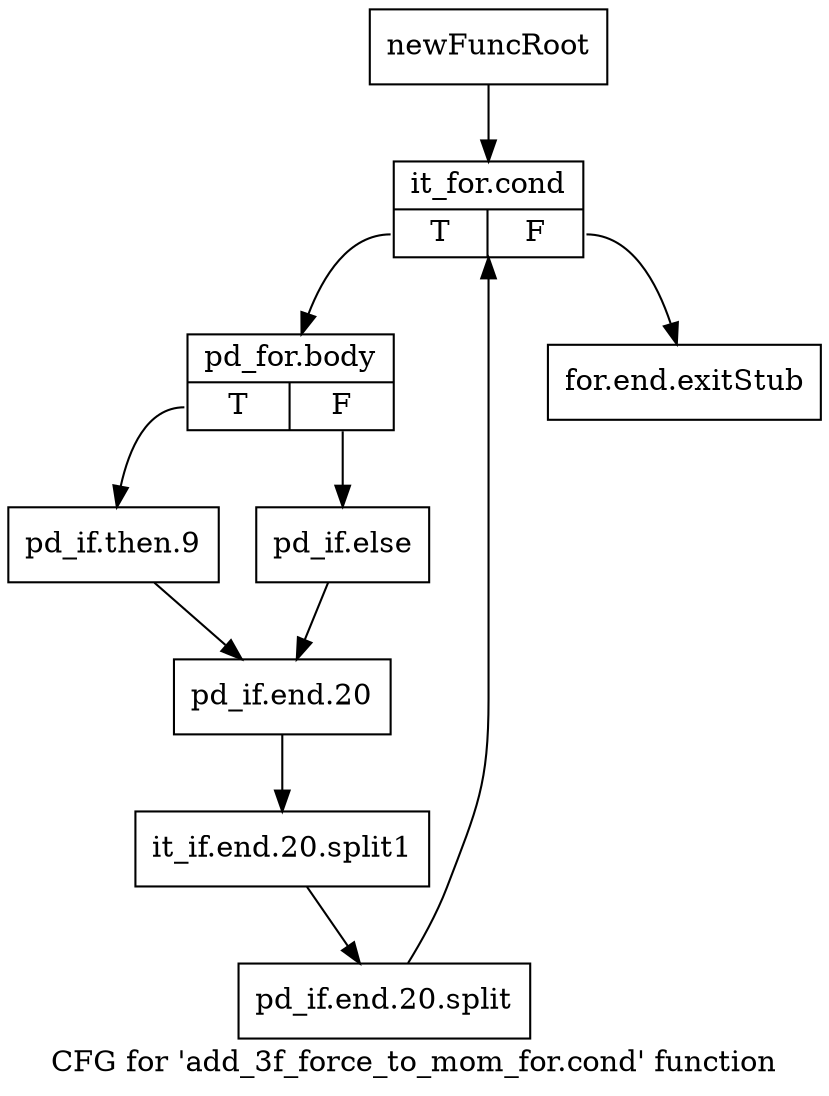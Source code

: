 digraph "CFG for 'add_3f_force_to_mom_for.cond' function" {
	label="CFG for 'add_3f_force_to_mom_for.cond' function";

	Node0x1ab8400 [shape=record,label="{newFuncRoot}"];
	Node0x1ab8400 -> Node0x1ab84a0;
	Node0x1ab8450 [shape=record,label="{for.end.exitStub}"];
	Node0x1ab84a0 [shape=record,label="{it_for.cond|{<s0>T|<s1>F}}"];
	Node0x1ab84a0:s0 -> Node0x1ab84f0;
	Node0x1ab84a0:s1 -> Node0x1ab8450;
	Node0x1ab84f0 [shape=record,label="{pd_for.body|{<s0>T|<s1>F}}"];
	Node0x1ab84f0:s0 -> Node0x1ab8590;
	Node0x1ab84f0:s1 -> Node0x1ab8540;
	Node0x1ab8540 [shape=record,label="{pd_if.else}"];
	Node0x1ab8540 -> Node0x1ab85e0;
	Node0x1ab8590 [shape=record,label="{pd_if.then.9}"];
	Node0x1ab8590 -> Node0x1ab85e0;
	Node0x1ab85e0 [shape=record,label="{pd_if.end.20}"];
	Node0x1ab85e0 -> Node0x1ca5630;
	Node0x1ca5630 [shape=record,label="{it_if.end.20.split1}"];
	Node0x1ca5630 -> Node0x1ca5a00;
	Node0x1ca5a00 [shape=record,label="{pd_if.end.20.split}"];
	Node0x1ca5a00 -> Node0x1ab84a0;
}
